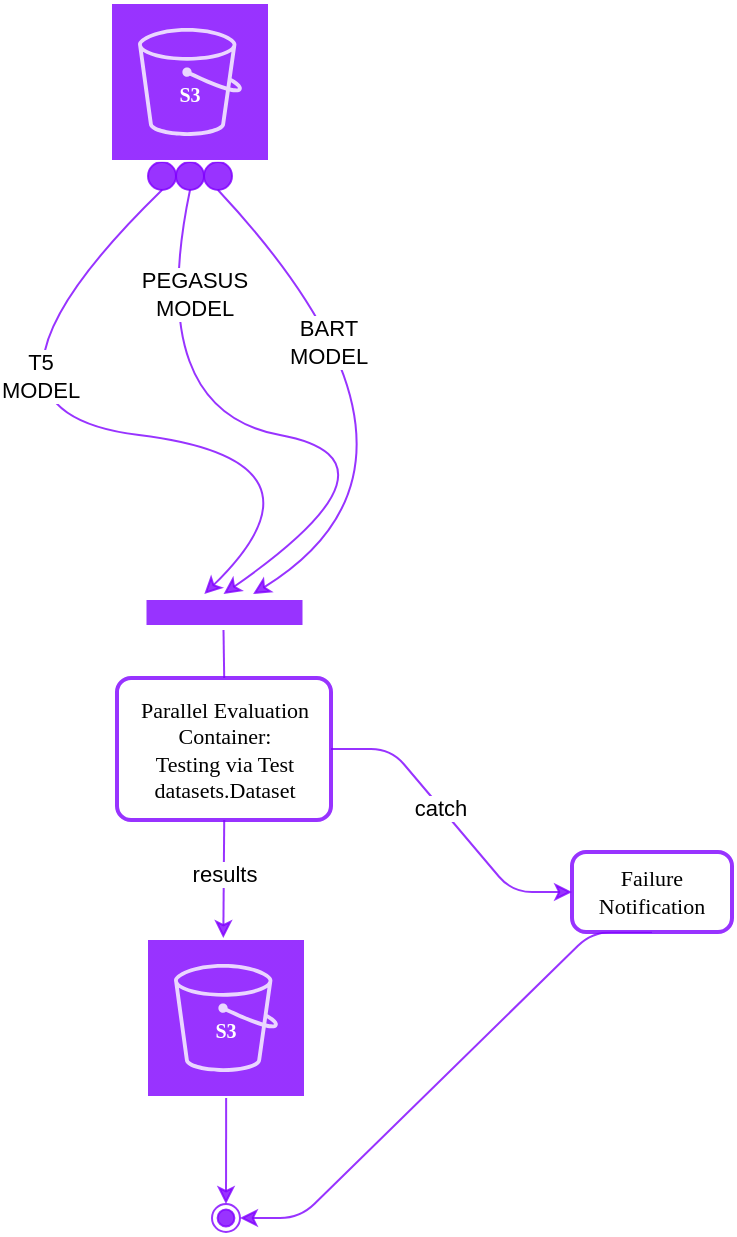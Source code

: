 <mxfile version="22.1.2" type="device">
  <diagram name="testing" id="SjJSr3joZrBzZynHDioF">
    <mxGraphModel dx="1434" dy="1004" grid="1" gridSize="10" guides="1" tooltips="1" connect="1" arrows="1" fold="1" page="1" pageScale="1" pageWidth="1169" pageHeight="827" math="1" shadow="0">
      <root>
        <mxCell id="0" />
        <mxCell id="1" parent="0" />
        <mxCell id="AyjHzDarZE1mUyMi7w7F-1" value="" style="shape=line;strokeWidth=12.5;strokeColor=#7F00FF;opacity=80;" vertex="1" parent="1">
          <mxGeometry x="457" y="366" width="78" height="18" as="geometry" />
        </mxCell>
        <mxCell id="AyjHzDarZE1mUyMi7w7F-26" style="edgeStyle=entityRelationEdgeStyle;rounded=1;orthogonalLoop=1;jettySize=auto;html=1;entryX=0;entryY=0.5;entryDx=0;entryDy=0;strokeColor=#7F00FF;opacity=80;exitX=1;exitY=0.5;exitDx=0;exitDy=0;" edge="1" parent="1" source="AyjHzDarZE1mUyMi7w7F-2" target="AyjHzDarZE1mUyMi7w7F-25">
          <mxGeometry relative="1" as="geometry" />
        </mxCell>
        <mxCell id="AyjHzDarZE1mUyMi7w7F-28" value="catch" style="edgeLabel;html=1;align=center;verticalAlign=middle;resizable=0;points=[];" vertex="1" connectable="0" parent="AyjHzDarZE1mUyMi7w7F-26">
          <mxGeometry x="-0.118" y="-1" relative="1" as="geometry">
            <mxPoint as="offset" />
          </mxGeometry>
        </mxCell>
        <mxCell id="AyjHzDarZE1mUyMi7w7F-2" value="Parallel Evaluation Container:&#xa;Testing via Test datasets.Dataset" style="rounded=1;absoluteArcSize=1;arcSize=14;whiteSpace=wrap;strokeWidth=2;strokeColor=#7F00FF;fontFamily=Asap;fontSource=https%3A%2F%2Ffonts.googleapis.com%2Fcss%3Ffamily%3DAsap;fontSize=11;opacity=80;" vertex="1" parent="1">
          <mxGeometry x="442.5" y="408" width="107" height="71" as="geometry" />
        </mxCell>
        <mxCell id="AyjHzDarZE1mUyMi7w7F-4" value="" style="ellipse;fillColor=strokeColor;strokeColor=#7F00FF;opacity=80;" vertex="1" parent="1">
          <mxGeometry x="458" y="150" width="14" height="14" as="geometry" />
        </mxCell>
        <mxCell id="AyjHzDarZE1mUyMi7w7F-6" value="" style="ellipse;fillColor=strokeColor;strokeColor=#7F00FF;opacity=80;" vertex="1" parent="1">
          <mxGeometry x="472" y="150" width="14" height="14" as="geometry" />
        </mxCell>
        <mxCell id="AyjHzDarZE1mUyMi7w7F-8" value="" style="ellipse;fillColor=strokeColor;strokeColor=#7F00FF;opacity=80;" vertex="1" parent="1">
          <mxGeometry x="486" y="150" width="14" height="14" as="geometry" />
        </mxCell>
        <mxCell id="AyjHzDarZE1mUyMi7w7F-9" value="" style="ellipse;shape=endState;fillColor=strokeColor;strokeColor=#7F00FF;opacity=80;" vertex="1" parent="1">
          <mxGeometry x="490" y="671" width="14" height="14" as="geometry" />
        </mxCell>
        <mxCell id="AyjHzDarZE1mUyMi7w7F-10" value="" style="curved=1;startArrow=none;;exitX=0.497;exitY=0.972;entryX=0.501;entryY=-0.01;rounded=0;strokeColor=#7F00FF;fontFamily=Asap;fontSource=https%3A%2F%2Ffonts.googleapis.com%2Fcss%3Ffamily%3DAsap;endArrow=none;endFill=0;opacity=80;" edge="1" parent="1" source="AyjHzDarZE1mUyMi7w7F-1" target="AyjHzDarZE1mUyMi7w7F-2">
          <mxGeometry relative="1" as="geometry">
            <Array as="points" />
          </mxGeometry>
        </mxCell>
        <mxCell id="AyjHzDarZE1mUyMi7w7F-11" value="" style="curved=1;startArrow=none;;exitX=0.5;exitY=1;entryX=0.374;entryY=0;rounded=0;strokeColor=#7F00FF;opacity=80;" edge="1" parent="1" source="AyjHzDarZE1mUyMi7w7F-4" target="AyjHzDarZE1mUyMi7w7F-1">
          <mxGeometry relative="1" as="geometry">
            <Array as="points">
              <mxPoint x="352" y="274" />
              <mxPoint x="555" y="299" />
            </Array>
          </mxGeometry>
        </mxCell>
        <mxCell id="AyjHzDarZE1mUyMi7w7F-21" value="T5&lt;br&gt;MODEL" style="edgeLabel;html=1;align=center;verticalAlign=middle;resizable=0;points=[];" vertex="1" connectable="0" parent="AyjHzDarZE1mUyMi7w7F-11">
          <mxGeometry x="-0.097" y="23" relative="1" as="geometry">
            <mxPoint as="offset" />
          </mxGeometry>
        </mxCell>
        <mxCell id="AyjHzDarZE1mUyMi7w7F-12" value="" style="curved=1;startArrow=none;;exitX=0.5;exitY=1;entryX=0.497;entryY=0;rounded=0;strokeColor=#7F00FF;opacity=80;" edge="1" parent="1" source="AyjHzDarZE1mUyMi7w7F-6" target="AyjHzDarZE1mUyMi7w7F-1">
          <mxGeometry relative="1" as="geometry">
            <Array as="points">
              <mxPoint x="456" y="274" />
              <mxPoint x="592" y="299" />
            </Array>
          </mxGeometry>
        </mxCell>
        <mxCell id="AyjHzDarZE1mUyMi7w7F-19" value="PEGASUS&lt;br&gt;MODEL" style="edgeLabel;html=1;align=center;verticalAlign=middle;resizable=0;points=[];" vertex="1" connectable="0" parent="AyjHzDarZE1mUyMi7w7F-12">
          <mxGeometry x="-0.599" y="17" relative="1" as="geometry">
            <mxPoint y="-24" as="offset" />
          </mxGeometry>
        </mxCell>
        <mxCell id="AyjHzDarZE1mUyMi7w7F-13" value="" style="curved=1;startArrow=none;;exitX=0.5;exitY=1;rounded=0;strokeColor=#7F00FF;exitDx=0;exitDy=0;opacity=80;" edge="1" parent="1" source="AyjHzDarZE1mUyMi7w7F-8" target="AyjHzDarZE1mUyMi7w7F-1">
          <mxGeometry relative="1" as="geometry">
            <Array as="points">
              <mxPoint x="619" y="299" />
            </Array>
            <mxPoint x="518" y="164" as="sourcePoint" />
            <mxPoint x="453.458" y="366" as="targetPoint" />
          </mxGeometry>
        </mxCell>
        <mxCell id="AyjHzDarZE1mUyMi7w7F-18" value="BART&lt;br&gt;MODEL" style="edgeLabel;html=1;align=center;verticalAlign=middle;resizable=0;points=[];" vertex="1" connectable="0" parent="AyjHzDarZE1mUyMi7w7F-13">
          <mxGeometry x="-0.479" y="-23" relative="1" as="geometry">
            <mxPoint x="16" as="offset" />
          </mxGeometry>
        </mxCell>
        <mxCell id="AyjHzDarZE1mUyMi7w7F-14" value="" style="curved=1;startArrow=none;;exitX=0.501;exitY=0.99;entryX=0.482;entryY=-0.036;rounded=0;strokeColor=#7F00FF;opacity=80;" edge="1" parent="1" source="AyjHzDarZE1mUyMi7w7F-22" target="AyjHzDarZE1mUyMi7w7F-9">
          <mxGeometry relative="1" as="geometry">
            <Array as="points" />
          </mxGeometry>
        </mxCell>
        <mxCell id="AyjHzDarZE1mUyMi7w7F-15" value="&lt;font color=&quot;#ffffff&quot; data-font-src=&quot;https://fonts.googleapis.com/css?family=Asap&quot;&gt;&lt;br&gt;S3&lt;/font&gt;" style="sketch=0;outlineConnect=0;fontColor=#232F3E;gradientColor=none;strokeColor=#ffffff;fillColor=#7F00FF;dashed=0;verticalLabelPosition=middle;verticalAlign=middle;align=center;html=1;whiteSpace=wrap;fontSize=10;fontStyle=1;spacing=3;shape=mxgraph.aws4.productIcon;prIcon=mxgraph.aws4.s3;labelPosition=center;fontFamily=Asap;fontSource=https%3A%2F%2Ffonts.googleapis.com%2Fcss%3Ffamily%3DAsap;opacity=80;" vertex="1" parent="1">
          <mxGeometry x="439" y="70" width="80" height="80" as="geometry" />
        </mxCell>
        <mxCell id="AyjHzDarZE1mUyMi7w7F-24" value="" style="curved=1;startArrow=none;;exitX=0.501;exitY=0.99;entryX=0.482;entryY=-0.036;rounded=0;strokeColor=#7F00FF;opacity=80;" edge="1" parent="1" source="AyjHzDarZE1mUyMi7w7F-2" target="AyjHzDarZE1mUyMi7w7F-22">
          <mxGeometry relative="1" as="geometry">
            <Array as="points" />
            <mxPoint x="496" y="479" as="sourcePoint" />
            <mxPoint x="496" y="622" as="targetPoint" />
          </mxGeometry>
        </mxCell>
        <mxCell id="AyjHzDarZE1mUyMi7w7F-29" value="results" style="edgeLabel;html=1;align=center;verticalAlign=middle;resizable=0;points=[];" vertex="1" connectable="0" parent="AyjHzDarZE1mUyMi7w7F-24">
          <mxGeometry x="-0.085" relative="1" as="geometry">
            <mxPoint as="offset" />
          </mxGeometry>
        </mxCell>
        <mxCell id="AyjHzDarZE1mUyMi7w7F-22" value="&lt;font color=&quot;#ffffff&quot; data-font-src=&quot;https://fonts.googleapis.com/css?family=Asap&quot;&gt;&lt;br&gt;S3&lt;/font&gt;" style="sketch=0;outlineConnect=0;fontColor=#232F3E;gradientColor=none;strokeColor=#ffffff;fillColor=#7F00FF;dashed=0;verticalLabelPosition=middle;verticalAlign=middle;align=center;html=1;whiteSpace=wrap;fontSize=10;fontStyle=1;spacing=3;shape=mxgraph.aws4.productIcon;prIcon=mxgraph.aws4.s3;labelPosition=center;fontFamily=Asap;fontSource=https%3A%2F%2Ffonts.googleapis.com%2Fcss%3Ffamily%3DAsap;opacity=80;" vertex="1" parent="1">
          <mxGeometry x="457" y="538" width="80" height="80" as="geometry" />
        </mxCell>
        <mxCell id="AyjHzDarZE1mUyMi7w7F-27" style="edgeStyle=entityRelationEdgeStyle;rounded=1;orthogonalLoop=1;jettySize=auto;html=1;entryX=1;entryY=0.5;entryDx=0;entryDy=0;strokeColor=#7F00FF;opacity=80;exitX=0.5;exitY=1;exitDx=0;exitDy=0;" edge="1" parent="1" source="AyjHzDarZE1mUyMi7w7F-25" target="AyjHzDarZE1mUyMi7w7F-9">
          <mxGeometry relative="1" as="geometry">
            <Array as="points">
              <mxPoint x="650" y="660" />
            </Array>
          </mxGeometry>
        </mxCell>
        <mxCell id="AyjHzDarZE1mUyMi7w7F-25" value="Failure&#xa;Notification" style="rounded=1;absoluteArcSize=1;arcSize=14;whiteSpace=wrap;strokeWidth=2;strokeColor=#7F00FF;fontFamily=Asap;fontSource=https%3A%2F%2Ffonts.googleapis.com%2Fcss%3Ffamily%3DAsap;fontSize=11;opacity=80;" vertex="1" parent="1">
          <mxGeometry x="670" y="495" width="80" height="40" as="geometry" />
        </mxCell>
      </root>
    </mxGraphModel>
  </diagram>
</mxfile>
